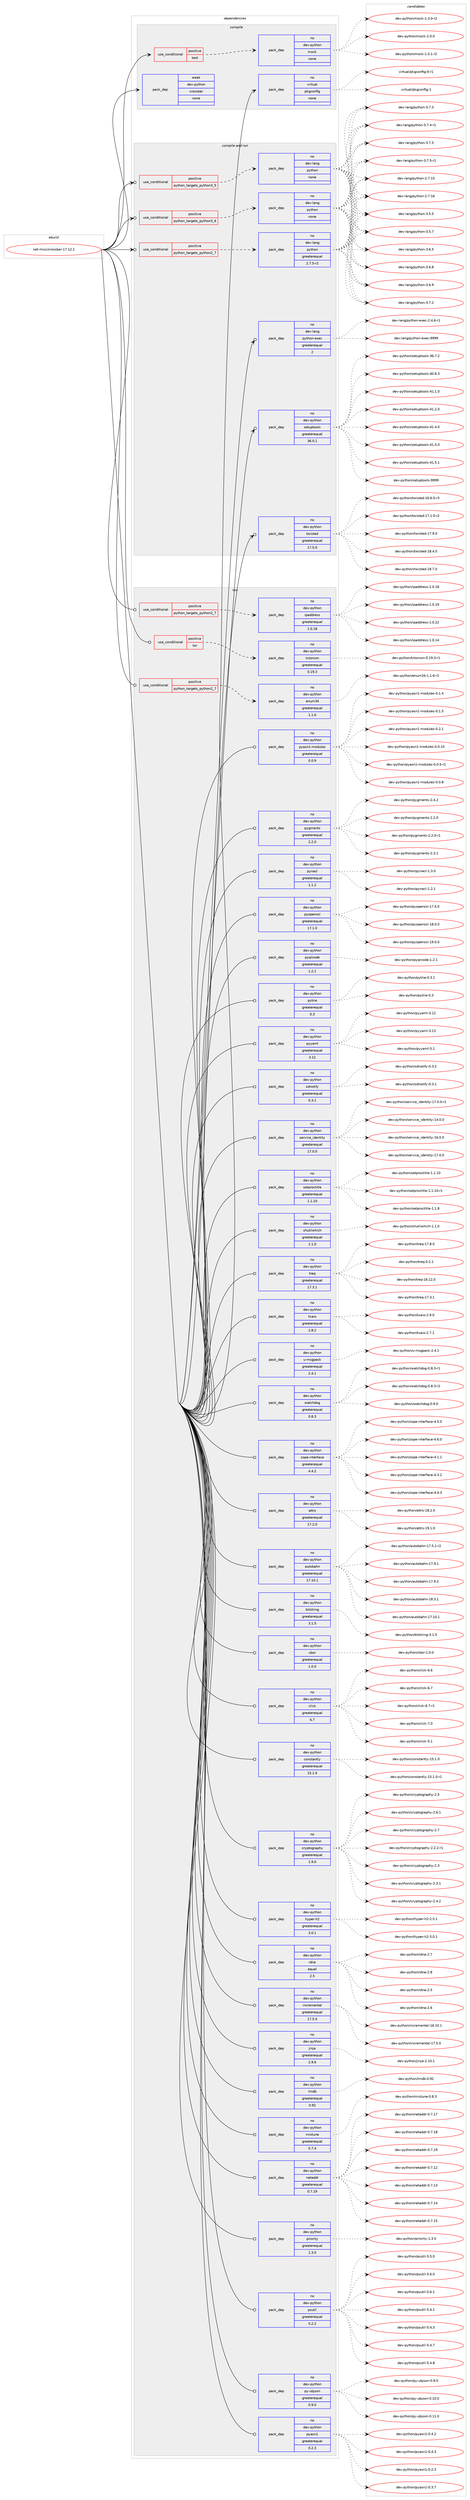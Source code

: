 digraph prolog {

# *************
# Graph options
# *************

newrank=true;
concentrate=true;
compound=true;
graph [rankdir=LR,fontname=Helvetica,fontsize=10,ranksep=1.5];#, ranksep=2.5, nodesep=0.2];
edge  [arrowhead=vee];
node  [fontname=Helvetica,fontsize=10];

# **********
# The ebuild
# **********

subgraph cluster_leftcol {
color=gray;
rank=same;
label=<<i>ebuild</i>>;
id [label="net-misc/crossbar-17.12.1", color=red, width=4, href="../net-misc/crossbar-17.12.1.svg"];
}

# ****************
# The dependencies
# ****************

subgraph cluster_midcol {
color=gray;
label=<<i>dependencies</i>>;
subgraph cluster_compile {
fillcolor="#eeeeee";
style=filled;
label=<<i>compile</i>>;
subgraph cond202880 {
dependency831974 [label=<<TABLE BORDER="0" CELLBORDER="1" CELLSPACING="0" CELLPADDING="4"><TR><TD ROWSPAN="3" CELLPADDING="10">use_conditional</TD></TR><TR><TD>positive</TD></TR><TR><TD>test</TD></TR></TABLE>>, shape=none, color=red];
subgraph pack614488 {
dependency831975 [label=<<TABLE BORDER="0" CELLBORDER="1" CELLSPACING="0" CELLPADDING="4" WIDTH="220"><TR><TD ROWSPAN="6" CELLPADDING="30">pack_dep</TD></TR><TR><TD WIDTH="110">no</TD></TR><TR><TD>dev-python</TD></TR><TR><TD>mock</TD></TR><TR><TD>none</TD></TR><TR><TD></TD></TR></TABLE>>, shape=none, color=blue];
}
dependency831974:e -> dependency831975:w [weight=20,style="dashed",arrowhead="vee"];
}
id:e -> dependency831974:w [weight=20,style="solid",arrowhead="vee"];
subgraph pack614489 {
dependency831976 [label=<<TABLE BORDER="0" CELLBORDER="1" CELLSPACING="0" CELLPADDING="4" WIDTH="220"><TR><TD ROWSPAN="6" CELLPADDING="30">pack_dep</TD></TR><TR><TD WIDTH="110">no</TD></TR><TR><TD>virtual</TD></TR><TR><TD>pkgconfig</TD></TR><TR><TD>none</TD></TR><TR><TD></TD></TR></TABLE>>, shape=none, color=blue];
}
id:e -> dependency831976:w [weight=20,style="solid",arrowhead="vee"];
subgraph pack614490 {
dependency831977 [label=<<TABLE BORDER="0" CELLBORDER="1" CELLSPACING="0" CELLPADDING="4" WIDTH="220"><TR><TD ROWSPAN="6" CELLPADDING="30">pack_dep</TD></TR><TR><TD WIDTH="110">weak</TD></TR><TR><TD>dev-python</TD></TR><TR><TD>crossbar</TD></TR><TR><TD>none</TD></TR><TR><TD></TD></TR></TABLE>>, shape=none, color=blue];
}
id:e -> dependency831977:w [weight=20,style="solid",arrowhead="vee"];
}
subgraph cluster_compileandrun {
fillcolor="#eeeeee";
style=filled;
label=<<i>compile and run</i>>;
subgraph cond202881 {
dependency831978 [label=<<TABLE BORDER="0" CELLBORDER="1" CELLSPACING="0" CELLPADDING="4"><TR><TD ROWSPAN="3" CELLPADDING="10">use_conditional</TD></TR><TR><TD>positive</TD></TR><TR><TD>python_targets_python2_7</TD></TR></TABLE>>, shape=none, color=red];
subgraph pack614491 {
dependency831979 [label=<<TABLE BORDER="0" CELLBORDER="1" CELLSPACING="0" CELLPADDING="4" WIDTH="220"><TR><TD ROWSPAN="6" CELLPADDING="30">pack_dep</TD></TR><TR><TD WIDTH="110">no</TD></TR><TR><TD>dev-lang</TD></TR><TR><TD>python</TD></TR><TR><TD>greaterequal</TD></TR><TR><TD>2.7.5-r2</TD></TR></TABLE>>, shape=none, color=blue];
}
dependency831978:e -> dependency831979:w [weight=20,style="dashed",arrowhead="vee"];
}
id:e -> dependency831978:w [weight=20,style="solid",arrowhead="odotvee"];
subgraph cond202882 {
dependency831980 [label=<<TABLE BORDER="0" CELLBORDER="1" CELLSPACING="0" CELLPADDING="4"><TR><TD ROWSPAN="3" CELLPADDING="10">use_conditional</TD></TR><TR><TD>positive</TD></TR><TR><TD>python_targets_python3_5</TD></TR></TABLE>>, shape=none, color=red];
subgraph pack614492 {
dependency831981 [label=<<TABLE BORDER="0" CELLBORDER="1" CELLSPACING="0" CELLPADDING="4" WIDTH="220"><TR><TD ROWSPAN="6" CELLPADDING="30">pack_dep</TD></TR><TR><TD WIDTH="110">no</TD></TR><TR><TD>dev-lang</TD></TR><TR><TD>python</TD></TR><TR><TD>none</TD></TR><TR><TD></TD></TR></TABLE>>, shape=none, color=blue];
}
dependency831980:e -> dependency831981:w [weight=20,style="dashed",arrowhead="vee"];
}
id:e -> dependency831980:w [weight=20,style="solid",arrowhead="odotvee"];
subgraph cond202883 {
dependency831982 [label=<<TABLE BORDER="0" CELLBORDER="1" CELLSPACING="0" CELLPADDING="4"><TR><TD ROWSPAN="3" CELLPADDING="10">use_conditional</TD></TR><TR><TD>positive</TD></TR><TR><TD>python_targets_python3_6</TD></TR></TABLE>>, shape=none, color=red];
subgraph pack614493 {
dependency831983 [label=<<TABLE BORDER="0" CELLBORDER="1" CELLSPACING="0" CELLPADDING="4" WIDTH="220"><TR><TD ROWSPAN="6" CELLPADDING="30">pack_dep</TD></TR><TR><TD WIDTH="110">no</TD></TR><TR><TD>dev-lang</TD></TR><TR><TD>python</TD></TR><TR><TD>none</TD></TR><TR><TD></TD></TR></TABLE>>, shape=none, color=blue];
}
dependency831982:e -> dependency831983:w [weight=20,style="dashed",arrowhead="vee"];
}
id:e -> dependency831982:w [weight=20,style="solid",arrowhead="odotvee"];
subgraph pack614494 {
dependency831984 [label=<<TABLE BORDER="0" CELLBORDER="1" CELLSPACING="0" CELLPADDING="4" WIDTH="220"><TR><TD ROWSPAN="6" CELLPADDING="30">pack_dep</TD></TR><TR><TD WIDTH="110">no</TD></TR><TR><TD>dev-lang</TD></TR><TR><TD>python-exec</TD></TR><TR><TD>greaterequal</TD></TR><TR><TD>2</TD></TR></TABLE>>, shape=none, color=blue];
}
id:e -> dependency831984:w [weight=20,style="solid",arrowhead="odotvee"];
subgraph pack614495 {
dependency831985 [label=<<TABLE BORDER="0" CELLBORDER="1" CELLSPACING="0" CELLPADDING="4" WIDTH="220"><TR><TD ROWSPAN="6" CELLPADDING="30">pack_dep</TD></TR><TR><TD WIDTH="110">no</TD></TR><TR><TD>dev-python</TD></TR><TR><TD>setuptools</TD></TR><TR><TD>greaterequal</TD></TR><TR><TD>36.0.1</TD></TR></TABLE>>, shape=none, color=blue];
}
id:e -> dependency831985:w [weight=20,style="solid",arrowhead="odotvee"];
subgraph pack614496 {
dependency831986 [label=<<TABLE BORDER="0" CELLBORDER="1" CELLSPACING="0" CELLPADDING="4" WIDTH="220"><TR><TD ROWSPAN="6" CELLPADDING="30">pack_dep</TD></TR><TR><TD WIDTH="110">no</TD></TR><TR><TD>dev-python</TD></TR><TR><TD>twisted</TD></TR><TR><TD>greaterequal</TD></TR><TR><TD>17.5.0</TD></TR></TABLE>>, shape=none, color=blue];
}
id:e -> dependency831986:w [weight=20,style="solid",arrowhead="odotvee"];
}
subgraph cluster_run {
fillcolor="#eeeeee";
style=filled;
label=<<i>run</i>>;
subgraph cond202884 {
dependency831987 [label=<<TABLE BORDER="0" CELLBORDER="1" CELLSPACING="0" CELLPADDING="4"><TR><TD ROWSPAN="3" CELLPADDING="10">use_conditional</TD></TR><TR><TD>positive</TD></TR><TR><TD>python_targets_python2_7</TD></TR></TABLE>>, shape=none, color=red];
subgraph pack614497 {
dependency831988 [label=<<TABLE BORDER="0" CELLBORDER="1" CELLSPACING="0" CELLPADDING="4" WIDTH="220"><TR><TD ROWSPAN="6" CELLPADDING="30">pack_dep</TD></TR><TR><TD WIDTH="110">no</TD></TR><TR><TD>dev-python</TD></TR><TR><TD>enum34</TD></TR><TR><TD>greaterequal</TD></TR><TR><TD>1.1.6</TD></TR></TABLE>>, shape=none, color=blue];
}
dependency831987:e -> dependency831988:w [weight=20,style="dashed",arrowhead="vee"];
}
id:e -> dependency831987:w [weight=20,style="solid",arrowhead="odot"];
subgraph cond202885 {
dependency831989 [label=<<TABLE BORDER="0" CELLBORDER="1" CELLSPACING="0" CELLPADDING="4"><TR><TD ROWSPAN="3" CELLPADDING="10">use_conditional</TD></TR><TR><TD>positive</TD></TR><TR><TD>python_targets_python2_7</TD></TR></TABLE>>, shape=none, color=red];
subgraph pack614498 {
dependency831990 [label=<<TABLE BORDER="0" CELLBORDER="1" CELLSPACING="0" CELLPADDING="4" WIDTH="220"><TR><TD ROWSPAN="6" CELLPADDING="30">pack_dep</TD></TR><TR><TD WIDTH="110">no</TD></TR><TR><TD>dev-python</TD></TR><TR><TD>ipaddress</TD></TR><TR><TD>greaterequal</TD></TR><TR><TD>1.0.18</TD></TR></TABLE>>, shape=none, color=blue];
}
dependency831989:e -> dependency831990:w [weight=20,style="dashed",arrowhead="vee"];
}
id:e -> dependency831989:w [weight=20,style="solid",arrowhead="odot"];
subgraph cond202886 {
dependency831991 [label=<<TABLE BORDER="0" CELLBORDER="1" CELLSPACING="0" CELLPADDING="4"><TR><TD ROWSPAN="3" CELLPADDING="10">use_conditional</TD></TR><TR><TD>positive</TD></TR><TR><TD>tor</TD></TR></TABLE>>, shape=none, color=red];
subgraph pack614499 {
dependency831992 [label=<<TABLE BORDER="0" CELLBORDER="1" CELLSPACING="0" CELLPADDING="4" WIDTH="220"><TR><TD ROWSPAN="6" CELLPADDING="30">pack_dep</TD></TR><TR><TD WIDTH="110">no</TD></TR><TR><TD>dev-python</TD></TR><TR><TD>txtorcon</TD></TR><TR><TD>greaterequal</TD></TR><TR><TD>0.19.3</TD></TR></TABLE>>, shape=none, color=blue];
}
dependency831991:e -> dependency831992:w [weight=20,style="dashed",arrowhead="vee"];
}
id:e -> dependency831991:w [weight=20,style="solid",arrowhead="odot"];
subgraph pack614500 {
dependency831993 [label=<<TABLE BORDER="0" CELLBORDER="1" CELLSPACING="0" CELLPADDING="4" WIDTH="220"><TR><TD ROWSPAN="6" CELLPADDING="30">pack_dep</TD></TR><TR><TD WIDTH="110">no</TD></TR><TR><TD>dev-python</TD></TR><TR><TD>attrs</TD></TR><TR><TD>greaterequal</TD></TR><TR><TD>17.2.0</TD></TR></TABLE>>, shape=none, color=blue];
}
id:e -> dependency831993:w [weight=20,style="solid",arrowhead="odot"];
subgraph pack614501 {
dependency831994 [label=<<TABLE BORDER="0" CELLBORDER="1" CELLSPACING="0" CELLPADDING="4" WIDTH="220"><TR><TD ROWSPAN="6" CELLPADDING="30">pack_dep</TD></TR><TR><TD WIDTH="110">no</TD></TR><TR><TD>dev-python</TD></TR><TR><TD>autobahn</TD></TR><TR><TD>greaterequal</TD></TR><TR><TD>17.10.1</TD></TR></TABLE>>, shape=none, color=blue];
}
id:e -> dependency831994:w [weight=20,style="solid",arrowhead="odot"];
subgraph pack614502 {
dependency831995 [label=<<TABLE BORDER="0" CELLBORDER="1" CELLSPACING="0" CELLPADDING="4" WIDTH="220"><TR><TD ROWSPAN="6" CELLPADDING="30">pack_dep</TD></TR><TR><TD WIDTH="110">no</TD></TR><TR><TD>dev-python</TD></TR><TR><TD>bitstring</TD></TR><TR><TD>greaterequal</TD></TR><TR><TD>3.1.5</TD></TR></TABLE>>, shape=none, color=blue];
}
id:e -> dependency831995:w [weight=20,style="solid",arrowhead="odot"];
subgraph pack614503 {
dependency831996 [label=<<TABLE BORDER="0" CELLBORDER="1" CELLSPACING="0" CELLPADDING="4" WIDTH="220"><TR><TD ROWSPAN="6" CELLPADDING="30">pack_dep</TD></TR><TR><TD WIDTH="110">no</TD></TR><TR><TD>dev-python</TD></TR><TR><TD>cbor</TD></TR><TR><TD>greaterequal</TD></TR><TR><TD>1.0.0</TD></TR></TABLE>>, shape=none, color=blue];
}
id:e -> dependency831996:w [weight=20,style="solid",arrowhead="odot"];
subgraph pack614504 {
dependency831997 [label=<<TABLE BORDER="0" CELLBORDER="1" CELLSPACING="0" CELLPADDING="4" WIDTH="220"><TR><TD ROWSPAN="6" CELLPADDING="30">pack_dep</TD></TR><TR><TD WIDTH="110">no</TD></TR><TR><TD>dev-python</TD></TR><TR><TD>click</TD></TR><TR><TD>greaterequal</TD></TR><TR><TD>6.7</TD></TR></TABLE>>, shape=none, color=blue];
}
id:e -> dependency831997:w [weight=20,style="solid",arrowhead="odot"];
subgraph pack614505 {
dependency831998 [label=<<TABLE BORDER="0" CELLBORDER="1" CELLSPACING="0" CELLPADDING="4" WIDTH="220"><TR><TD ROWSPAN="6" CELLPADDING="30">pack_dep</TD></TR><TR><TD WIDTH="110">no</TD></TR><TR><TD>dev-python</TD></TR><TR><TD>constantly</TD></TR><TR><TD>greaterequal</TD></TR><TR><TD>15.1.0</TD></TR></TABLE>>, shape=none, color=blue];
}
id:e -> dependency831998:w [weight=20,style="solid",arrowhead="odot"];
subgraph pack614506 {
dependency831999 [label=<<TABLE BORDER="0" CELLBORDER="1" CELLSPACING="0" CELLPADDING="4" WIDTH="220"><TR><TD ROWSPAN="6" CELLPADDING="30">pack_dep</TD></TR><TR><TD WIDTH="110">no</TD></TR><TR><TD>dev-python</TD></TR><TR><TD>cryptography</TD></TR><TR><TD>greaterequal</TD></TR><TR><TD>1.9.0</TD></TR></TABLE>>, shape=none, color=blue];
}
id:e -> dependency831999:w [weight=20,style="solid",arrowhead="odot"];
subgraph pack614507 {
dependency832000 [label=<<TABLE BORDER="0" CELLBORDER="1" CELLSPACING="0" CELLPADDING="4" WIDTH="220"><TR><TD ROWSPAN="6" CELLPADDING="30">pack_dep</TD></TR><TR><TD WIDTH="110">no</TD></TR><TR><TD>dev-python</TD></TR><TR><TD>hyper-h2</TD></TR><TR><TD>greaterequal</TD></TR><TR><TD>3.0.1</TD></TR></TABLE>>, shape=none, color=blue];
}
id:e -> dependency832000:w [weight=20,style="solid",arrowhead="odot"];
subgraph pack614508 {
dependency832001 [label=<<TABLE BORDER="0" CELLBORDER="1" CELLSPACING="0" CELLPADDING="4" WIDTH="220"><TR><TD ROWSPAN="6" CELLPADDING="30">pack_dep</TD></TR><TR><TD WIDTH="110">no</TD></TR><TR><TD>dev-python</TD></TR><TR><TD>idna</TD></TR><TR><TD>equal</TD></TR><TR><TD>2.5</TD></TR></TABLE>>, shape=none, color=blue];
}
id:e -> dependency832001:w [weight=20,style="solid",arrowhead="odot"];
subgraph pack614509 {
dependency832002 [label=<<TABLE BORDER="0" CELLBORDER="1" CELLSPACING="0" CELLPADDING="4" WIDTH="220"><TR><TD ROWSPAN="6" CELLPADDING="30">pack_dep</TD></TR><TR><TD WIDTH="110">no</TD></TR><TR><TD>dev-python</TD></TR><TR><TD>incremental</TD></TR><TR><TD>greaterequal</TD></TR><TR><TD>17.5.0</TD></TR></TABLE>>, shape=none, color=blue];
}
id:e -> dependency832002:w [weight=20,style="solid",arrowhead="odot"];
subgraph pack614510 {
dependency832003 [label=<<TABLE BORDER="0" CELLBORDER="1" CELLSPACING="0" CELLPADDING="4" WIDTH="220"><TR><TD ROWSPAN="6" CELLPADDING="30">pack_dep</TD></TR><TR><TD WIDTH="110">no</TD></TR><TR><TD>dev-python</TD></TR><TR><TD>jinja</TD></TR><TR><TD>greaterequal</TD></TR><TR><TD>2.9.6</TD></TR></TABLE>>, shape=none, color=blue];
}
id:e -> dependency832003:w [weight=20,style="solid",arrowhead="odot"];
subgraph pack614511 {
dependency832004 [label=<<TABLE BORDER="0" CELLBORDER="1" CELLSPACING="0" CELLPADDING="4" WIDTH="220"><TR><TD ROWSPAN="6" CELLPADDING="30">pack_dep</TD></TR><TR><TD WIDTH="110">no</TD></TR><TR><TD>dev-python</TD></TR><TR><TD>lmdb</TD></TR><TR><TD>greaterequal</TD></TR><TR><TD>0.92</TD></TR></TABLE>>, shape=none, color=blue];
}
id:e -> dependency832004:w [weight=20,style="solid",arrowhead="odot"];
subgraph pack614512 {
dependency832005 [label=<<TABLE BORDER="0" CELLBORDER="1" CELLSPACING="0" CELLPADDING="4" WIDTH="220"><TR><TD ROWSPAN="6" CELLPADDING="30">pack_dep</TD></TR><TR><TD WIDTH="110">no</TD></TR><TR><TD>dev-python</TD></TR><TR><TD>mistune</TD></TR><TR><TD>greaterequal</TD></TR><TR><TD>0.7.4</TD></TR></TABLE>>, shape=none, color=blue];
}
id:e -> dependency832005:w [weight=20,style="solid",arrowhead="odot"];
subgraph pack614513 {
dependency832006 [label=<<TABLE BORDER="0" CELLBORDER="1" CELLSPACING="0" CELLPADDING="4" WIDTH="220"><TR><TD ROWSPAN="6" CELLPADDING="30">pack_dep</TD></TR><TR><TD WIDTH="110">no</TD></TR><TR><TD>dev-python</TD></TR><TR><TD>netaddr</TD></TR><TR><TD>greaterequal</TD></TR><TR><TD>0.7.19</TD></TR></TABLE>>, shape=none, color=blue];
}
id:e -> dependency832006:w [weight=20,style="solid",arrowhead="odot"];
subgraph pack614514 {
dependency832007 [label=<<TABLE BORDER="0" CELLBORDER="1" CELLSPACING="0" CELLPADDING="4" WIDTH="220"><TR><TD ROWSPAN="6" CELLPADDING="30">pack_dep</TD></TR><TR><TD WIDTH="110">no</TD></TR><TR><TD>dev-python</TD></TR><TR><TD>priority</TD></TR><TR><TD>greaterequal</TD></TR><TR><TD>1.3.0</TD></TR></TABLE>>, shape=none, color=blue];
}
id:e -> dependency832007:w [weight=20,style="solid",arrowhead="odot"];
subgraph pack614515 {
dependency832008 [label=<<TABLE BORDER="0" CELLBORDER="1" CELLSPACING="0" CELLPADDING="4" WIDTH="220"><TR><TD ROWSPAN="6" CELLPADDING="30">pack_dep</TD></TR><TR><TD WIDTH="110">no</TD></TR><TR><TD>dev-python</TD></TR><TR><TD>psutil</TD></TR><TR><TD>greaterequal</TD></TR><TR><TD>5.2.2</TD></TR></TABLE>>, shape=none, color=blue];
}
id:e -> dependency832008:w [weight=20,style="solid",arrowhead="odot"];
subgraph pack614516 {
dependency832009 [label=<<TABLE BORDER="0" CELLBORDER="1" CELLSPACING="0" CELLPADDING="4" WIDTH="220"><TR><TD ROWSPAN="6" CELLPADDING="30">pack_dep</TD></TR><TR><TD WIDTH="110">no</TD></TR><TR><TD>dev-python</TD></TR><TR><TD>py-ubjson</TD></TR><TR><TD>greaterequal</TD></TR><TR><TD>0.9.0</TD></TR></TABLE>>, shape=none, color=blue];
}
id:e -> dependency832009:w [weight=20,style="solid",arrowhead="odot"];
subgraph pack614517 {
dependency832010 [label=<<TABLE BORDER="0" CELLBORDER="1" CELLSPACING="0" CELLPADDING="4" WIDTH="220"><TR><TD ROWSPAN="6" CELLPADDING="30">pack_dep</TD></TR><TR><TD WIDTH="110">no</TD></TR><TR><TD>dev-python</TD></TR><TR><TD>pyasn1</TD></TR><TR><TD>greaterequal</TD></TR><TR><TD>0.2.3</TD></TR></TABLE>>, shape=none, color=blue];
}
id:e -> dependency832010:w [weight=20,style="solid",arrowhead="odot"];
subgraph pack614518 {
dependency832011 [label=<<TABLE BORDER="0" CELLBORDER="1" CELLSPACING="0" CELLPADDING="4" WIDTH="220"><TR><TD ROWSPAN="6" CELLPADDING="30">pack_dep</TD></TR><TR><TD WIDTH="110">no</TD></TR><TR><TD>dev-python</TD></TR><TR><TD>pyasn1-modules</TD></TR><TR><TD>greaterequal</TD></TR><TR><TD>0.0.9</TD></TR></TABLE>>, shape=none, color=blue];
}
id:e -> dependency832011:w [weight=20,style="solid",arrowhead="odot"];
subgraph pack614519 {
dependency832012 [label=<<TABLE BORDER="0" CELLBORDER="1" CELLSPACING="0" CELLPADDING="4" WIDTH="220"><TR><TD ROWSPAN="6" CELLPADDING="30">pack_dep</TD></TR><TR><TD WIDTH="110">no</TD></TR><TR><TD>dev-python</TD></TR><TR><TD>pygments</TD></TR><TR><TD>greaterequal</TD></TR><TR><TD>2.2.0</TD></TR></TABLE>>, shape=none, color=blue];
}
id:e -> dependency832012:w [weight=20,style="solid",arrowhead="odot"];
subgraph pack614520 {
dependency832013 [label=<<TABLE BORDER="0" CELLBORDER="1" CELLSPACING="0" CELLPADDING="4" WIDTH="220"><TR><TD ROWSPAN="6" CELLPADDING="30">pack_dep</TD></TR><TR><TD WIDTH="110">no</TD></TR><TR><TD>dev-python</TD></TR><TR><TD>pynacl</TD></TR><TR><TD>greaterequal</TD></TR><TR><TD>1.1.2</TD></TR></TABLE>>, shape=none, color=blue];
}
id:e -> dependency832013:w [weight=20,style="solid",arrowhead="odot"];
subgraph pack614521 {
dependency832014 [label=<<TABLE BORDER="0" CELLBORDER="1" CELLSPACING="0" CELLPADDING="4" WIDTH="220"><TR><TD ROWSPAN="6" CELLPADDING="30">pack_dep</TD></TR><TR><TD WIDTH="110">no</TD></TR><TR><TD>dev-python</TD></TR><TR><TD>pyopenssl</TD></TR><TR><TD>greaterequal</TD></TR><TR><TD>17.1.0</TD></TR></TABLE>>, shape=none, color=blue];
}
id:e -> dependency832014:w [weight=20,style="solid",arrowhead="odot"];
subgraph pack614522 {
dependency832015 [label=<<TABLE BORDER="0" CELLBORDER="1" CELLSPACING="0" CELLPADDING="4" WIDTH="220"><TR><TD ROWSPAN="6" CELLPADDING="30">pack_dep</TD></TR><TR><TD WIDTH="110">no</TD></TR><TR><TD>dev-python</TD></TR><TR><TD>pyqrcode</TD></TR><TR><TD>greaterequal</TD></TR><TR><TD>1.2.1</TD></TR></TABLE>>, shape=none, color=blue];
}
id:e -> dependency832015:w [weight=20,style="solid",arrowhead="odot"];
subgraph pack614523 {
dependency832016 [label=<<TABLE BORDER="0" CELLBORDER="1" CELLSPACING="0" CELLPADDING="4" WIDTH="220"><TR><TD ROWSPAN="6" CELLPADDING="30">pack_dep</TD></TR><TR><TD WIDTH="110">no</TD></TR><TR><TD>dev-python</TD></TR><TR><TD>pytrie</TD></TR><TR><TD>greaterequal</TD></TR><TR><TD>0.3</TD></TR></TABLE>>, shape=none, color=blue];
}
id:e -> dependency832016:w [weight=20,style="solid",arrowhead="odot"];
subgraph pack614524 {
dependency832017 [label=<<TABLE BORDER="0" CELLBORDER="1" CELLSPACING="0" CELLPADDING="4" WIDTH="220"><TR><TD ROWSPAN="6" CELLPADDING="30">pack_dep</TD></TR><TR><TD WIDTH="110">no</TD></TR><TR><TD>dev-python</TD></TR><TR><TD>pyyaml</TD></TR><TR><TD>greaterequal</TD></TR><TR><TD>3.12</TD></TR></TABLE>>, shape=none, color=blue];
}
id:e -> dependency832017:w [weight=20,style="solid",arrowhead="odot"];
subgraph pack614525 {
dependency832018 [label=<<TABLE BORDER="0" CELLBORDER="1" CELLSPACING="0" CELLPADDING="4" WIDTH="220"><TR><TD ROWSPAN="6" CELLPADDING="30">pack_dep</TD></TR><TR><TD WIDTH="110">no</TD></TR><TR><TD>dev-python</TD></TR><TR><TD>sdnotify</TD></TR><TR><TD>greaterequal</TD></TR><TR><TD>0.3.1</TD></TR></TABLE>>, shape=none, color=blue];
}
id:e -> dependency832018:w [weight=20,style="solid",arrowhead="odot"];
subgraph pack614526 {
dependency832019 [label=<<TABLE BORDER="0" CELLBORDER="1" CELLSPACING="0" CELLPADDING="4" WIDTH="220"><TR><TD ROWSPAN="6" CELLPADDING="30">pack_dep</TD></TR><TR><TD WIDTH="110">no</TD></TR><TR><TD>dev-python</TD></TR><TR><TD>service_identity</TD></TR><TR><TD>greaterequal</TD></TR><TR><TD>17.0.0</TD></TR></TABLE>>, shape=none, color=blue];
}
id:e -> dependency832019:w [weight=20,style="solid",arrowhead="odot"];
subgraph pack614527 {
dependency832020 [label=<<TABLE BORDER="0" CELLBORDER="1" CELLSPACING="0" CELLPADDING="4" WIDTH="220"><TR><TD ROWSPAN="6" CELLPADDING="30">pack_dep</TD></TR><TR><TD WIDTH="110">no</TD></TR><TR><TD>dev-python</TD></TR><TR><TD>setproctitle</TD></TR><TR><TD>greaterequal</TD></TR><TR><TD>1.1.10</TD></TR></TABLE>>, shape=none, color=blue];
}
id:e -> dependency832020:w [weight=20,style="solid",arrowhead="odot"];
subgraph pack614528 {
dependency832021 [label=<<TABLE BORDER="0" CELLBORDER="1" CELLSPACING="0" CELLPADDING="4" WIDTH="220"><TR><TD ROWSPAN="6" CELLPADDING="30">pack_dep</TD></TR><TR><TD WIDTH="110">no</TD></TR><TR><TD>dev-python</TD></TR><TR><TD>shutilwhich</TD></TR><TR><TD>greaterequal</TD></TR><TR><TD>1.1.0</TD></TR></TABLE>>, shape=none, color=blue];
}
id:e -> dependency832021:w [weight=20,style="solid",arrowhead="odot"];
subgraph pack614529 {
dependency832022 [label=<<TABLE BORDER="0" CELLBORDER="1" CELLSPACING="0" CELLPADDING="4" WIDTH="220"><TR><TD ROWSPAN="6" CELLPADDING="30">pack_dep</TD></TR><TR><TD WIDTH="110">no</TD></TR><TR><TD>dev-python</TD></TR><TR><TD>treq</TD></TR><TR><TD>greaterequal</TD></TR><TR><TD>17.3.1</TD></TR></TABLE>>, shape=none, color=blue];
}
id:e -> dependency832022:w [weight=20,style="solid",arrowhead="odot"];
subgraph pack614530 {
dependency832023 [label=<<TABLE BORDER="0" CELLBORDER="1" CELLSPACING="0" CELLPADDING="4" WIDTH="220"><TR><TD ROWSPAN="6" CELLPADDING="30">pack_dep</TD></TR><TR><TD WIDTH="110">no</TD></TR><TR><TD>dev-python</TD></TR><TR><TD>txaio</TD></TR><TR><TD>greaterequal</TD></TR><TR><TD>2.8.2</TD></TR></TABLE>>, shape=none, color=blue];
}
id:e -> dependency832023:w [weight=20,style="solid",arrowhead="odot"];
subgraph pack614531 {
dependency832024 [label=<<TABLE BORDER="0" CELLBORDER="1" CELLSPACING="0" CELLPADDING="4" WIDTH="220"><TR><TD ROWSPAN="6" CELLPADDING="30">pack_dep</TD></TR><TR><TD WIDTH="110">no</TD></TR><TR><TD>dev-python</TD></TR><TR><TD>u-msgpack</TD></TR><TR><TD>greaterequal</TD></TR><TR><TD>2.4.1</TD></TR></TABLE>>, shape=none, color=blue];
}
id:e -> dependency832024:w [weight=20,style="solid",arrowhead="odot"];
subgraph pack614532 {
dependency832025 [label=<<TABLE BORDER="0" CELLBORDER="1" CELLSPACING="0" CELLPADDING="4" WIDTH="220"><TR><TD ROWSPAN="6" CELLPADDING="30">pack_dep</TD></TR><TR><TD WIDTH="110">no</TD></TR><TR><TD>dev-python</TD></TR><TR><TD>watchdog</TD></TR><TR><TD>greaterequal</TD></TR><TR><TD>0.8.3</TD></TR></TABLE>>, shape=none, color=blue];
}
id:e -> dependency832025:w [weight=20,style="solid",arrowhead="odot"];
subgraph pack614533 {
dependency832026 [label=<<TABLE BORDER="0" CELLBORDER="1" CELLSPACING="0" CELLPADDING="4" WIDTH="220"><TR><TD ROWSPAN="6" CELLPADDING="30">pack_dep</TD></TR><TR><TD WIDTH="110">no</TD></TR><TR><TD>dev-python</TD></TR><TR><TD>zope-interface</TD></TR><TR><TD>greaterequal</TD></TR><TR><TD>4.4.2</TD></TR></TABLE>>, shape=none, color=blue];
}
id:e -> dependency832026:w [weight=20,style="solid",arrowhead="odot"];
}
}

# **************
# The candidates
# **************

subgraph cluster_choices {
rank=same;
color=gray;
label=<<i>candidates</i>>;

subgraph choice614488 {
color=black;
nodesep=1;
choice1001011184511212111610411111047109111991074549464846494511450 [label="dev-python/mock-1.0.1-r2", color=red, width=4,href="../dev-python/mock-1.0.1-r2.svg"];
choice1001011184511212111610411111047109111991074549465146484511450 [label="dev-python/mock-1.3.0-r2", color=red, width=4,href="../dev-python/mock-1.3.0-r2.svg"];
choice100101118451121211161041111104710911199107455046484648 [label="dev-python/mock-2.0.0", color=red, width=4,href="../dev-python/mock-2.0.0.svg"];
dependency831975:e -> choice1001011184511212111610411111047109111991074549464846494511450:w [style=dotted,weight="100"];
dependency831975:e -> choice1001011184511212111610411111047109111991074549465146484511450:w [style=dotted,weight="100"];
dependency831975:e -> choice100101118451121211161041111104710911199107455046484648:w [style=dotted,weight="100"];
}
subgraph choice614489 {
color=black;
nodesep=1;
choice11810511411611797108471121071039911111010210510345484511449 [label="virtual/pkgconfig-0-r1", color=red, width=4,href="../virtual/pkgconfig-0-r1.svg"];
choice1181051141161179710847112107103991111101021051034549 [label="virtual/pkgconfig-1", color=red, width=4,href="../virtual/pkgconfig-1.svg"];
dependency831976:e -> choice11810511411611797108471121071039911111010210510345484511449:w [style=dotted,weight="100"];
dependency831976:e -> choice1181051141161179710847112107103991111101021051034549:w [style=dotted,weight="100"];
}
subgraph choice614490 {
color=black;
nodesep=1;
}
subgraph choice614491 {
color=black;
nodesep=1;
choice10010111845108971101034711212111610411111045504655464953 [label="dev-lang/python-2.7.15", color=red, width=4,href="../dev-lang/python-2.7.15.svg"];
choice10010111845108971101034711212111610411111045504655464954 [label="dev-lang/python-2.7.16", color=red, width=4,href="../dev-lang/python-2.7.16.svg"];
choice100101118451089711010347112121116104111110455146534653 [label="dev-lang/python-3.5.5", color=red, width=4,href="../dev-lang/python-3.5.5.svg"];
choice100101118451089711010347112121116104111110455146534655 [label="dev-lang/python-3.5.7", color=red, width=4,href="../dev-lang/python-3.5.7.svg"];
choice100101118451089711010347112121116104111110455146544653 [label="dev-lang/python-3.6.5", color=red, width=4,href="../dev-lang/python-3.6.5.svg"];
choice100101118451089711010347112121116104111110455146544656 [label="dev-lang/python-3.6.8", color=red, width=4,href="../dev-lang/python-3.6.8.svg"];
choice100101118451089711010347112121116104111110455146544657 [label="dev-lang/python-3.6.9", color=red, width=4,href="../dev-lang/python-3.6.9.svg"];
choice100101118451089711010347112121116104111110455146554650 [label="dev-lang/python-3.7.2", color=red, width=4,href="../dev-lang/python-3.7.2.svg"];
choice100101118451089711010347112121116104111110455146554651 [label="dev-lang/python-3.7.3", color=red, width=4,href="../dev-lang/python-3.7.3.svg"];
choice1001011184510897110103471121211161041111104551465546524511449 [label="dev-lang/python-3.7.4-r1", color=red, width=4,href="../dev-lang/python-3.7.4-r1.svg"];
choice100101118451089711010347112121116104111110455146554653 [label="dev-lang/python-3.7.5", color=red, width=4,href="../dev-lang/python-3.7.5.svg"];
choice1001011184510897110103471121211161041111104551465546534511449 [label="dev-lang/python-3.7.5-r1", color=red, width=4,href="../dev-lang/python-3.7.5-r1.svg"];
dependency831979:e -> choice10010111845108971101034711212111610411111045504655464953:w [style=dotted,weight="100"];
dependency831979:e -> choice10010111845108971101034711212111610411111045504655464954:w [style=dotted,weight="100"];
dependency831979:e -> choice100101118451089711010347112121116104111110455146534653:w [style=dotted,weight="100"];
dependency831979:e -> choice100101118451089711010347112121116104111110455146534655:w [style=dotted,weight="100"];
dependency831979:e -> choice100101118451089711010347112121116104111110455146544653:w [style=dotted,weight="100"];
dependency831979:e -> choice100101118451089711010347112121116104111110455146544656:w [style=dotted,weight="100"];
dependency831979:e -> choice100101118451089711010347112121116104111110455146544657:w [style=dotted,weight="100"];
dependency831979:e -> choice100101118451089711010347112121116104111110455146554650:w [style=dotted,weight="100"];
dependency831979:e -> choice100101118451089711010347112121116104111110455146554651:w [style=dotted,weight="100"];
dependency831979:e -> choice1001011184510897110103471121211161041111104551465546524511449:w [style=dotted,weight="100"];
dependency831979:e -> choice100101118451089711010347112121116104111110455146554653:w [style=dotted,weight="100"];
dependency831979:e -> choice1001011184510897110103471121211161041111104551465546534511449:w [style=dotted,weight="100"];
}
subgraph choice614492 {
color=black;
nodesep=1;
choice10010111845108971101034711212111610411111045504655464953 [label="dev-lang/python-2.7.15", color=red, width=4,href="../dev-lang/python-2.7.15.svg"];
choice10010111845108971101034711212111610411111045504655464954 [label="dev-lang/python-2.7.16", color=red, width=4,href="../dev-lang/python-2.7.16.svg"];
choice100101118451089711010347112121116104111110455146534653 [label="dev-lang/python-3.5.5", color=red, width=4,href="../dev-lang/python-3.5.5.svg"];
choice100101118451089711010347112121116104111110455146534655 [label="dev-lang/python-3.5.7", color=red, width=4,href="../dev-lang/python-3.5.7.svg"];
choice100101118451089711010347112121116104111110455146544653 [label="dev-lang/python-3.6.5", color=red, width=4,href="../dev-lang/python-3.6.5.svg"];
choice100101118451089711010347112121116104111110455146544656 [label="dev-lang/python-3.6.8", color=red, width=4,href="../dev-lang/python-3.6.8.svg"];
choice100101118451089711010347112121116104111110455146544657 [label="dev-lang/python-3.6.9", color=red, width=4,href="../dev-lang/python-3.6.9.svg"];
choice100101118451089711010347112121116104111110455146554650 [label="dev-lang/python-3.7.2", color=red, width=4,href="../dev-lang/python-3.7.2.svg"];
choice100101118451089711010347112121116104111110455146554651 [label="dev-lang/python-3.7.3", color=red, width=4,href="../dev-lang/python-3.7.3.svg"];
choice1001011184510897110103471121211161041111104551465546524511449 [label="dev-lang/python-3.7.4-r1", color=red, width=4,href="../dev-lang/python-3.7.4-r1.svg"];
choice100101118451089711010347112121116104111110455146554653 [label="dev-lang/python-3.7.5", color=red, width=4,href="../dev-lang/python-3.7.5.svg"];
choice1001011184510897110103471121211161041111104551465546534511449 [label="dev-lang/python-3.7.5-r1", color=red, width=4,href="../dev-lang/python-3.7.5-r1.svg"];
dependency831981:e -> choice10010111845108971101034711212111610411111045504655464953:w [style=dotted,weight="100"];
dependency831981:e -> choice10010111845108971101034711212111610411111045504655464954:w [style=dotted,weight="100"];
dependency831981:e -> choice100101118451089711010347112121116104111110455146534653:w [style=dotted,weight="100"];
dependency831981:e -> choice100101118451089711010347112121116104111110455146534655:w [style=dotted,weight="100"];
dependency831981:e -> choice100101118451089711010347112121116104111110455146544653:w [style=dotted,weight="100"];
dependency831981:e -> choice100101118451089711010347112121116104111110455146544656:w [style=dotted,weight="100"];
dependency831981:e -> choice100101118451089711010347112121116104111110455146544657:w [style=dotted,weight="100"];
dependency831981:e -> choice100101118451089711010347112121116104111110455146554650:w [style=dotted,weight="100"];
dependency831981:e -> choice100101118451089711010347112121116104111110455146554651:w [style=dotted,weight="100"];
dependency831981:e -> choice1001011184510897110103471121211161041111104551465546524511449:w [style=dotted,weight="100"];
dependency831981:e -> choice100101118451089711010347112121116104111110455146554653:w [style=dotted,weight="100"];
dependency831981:e -> choice1001011184510897110103471121211161041111104551465546534511449:w [style=dotted,weight="100"];
}
subgraph choice614493 {
color=black;
nodesep=1;
choice10010111845108971101034711212111610411111045504655464953 [label="dev-lang/python-2.7.15", color=red, width=4,href="../dev-lang/python-2.7.15.svg"];
choice10010111845108971101034711212111610411111045504655464954 [label="dev-lang/python-2.7.16", color=red, width=4,href="../dev-lang/python-2.7.16.svg"];
choice100101118451089711010347112121116104111110455146534653 [label="dev-lang/python-3.5.5", color=red, width=4,href="../dev-lang/python-3.5.5.svg"];
choice100101118451089711010347112121116104111110455146534655 [label="dev-lang/python-3.5.7", color=red, width=4,href="../dev-lang/python-3.5.7.svg"];
choice100101118451089711010347112121116104111110455146544653 [label="dev-lang/python-3.6.5", color=red, width=4,href="../dev-lang/python-3.6.5.svg"];
choice100101118451089711010347112121116104111110455146544656 [label="dev-lang/python-3.6.8", color=red, width=4,href="../dev-lang/python-3.6.8.svg"];
choice100101118451089711010347112121116104111110455146544657 [label="dev-lang/python-3.6.9", color=red, width=4,href="../dev-lang/python-3.6.9.svg"];
choice100101118451089711010347112121116104111110455146554650 [label="dev-lang/python-3.7.2", color=red, width=4,href="../dev-lang/python-3.7.2.svg"];
choice100101118451089711010347112121116104111110455146554651 [label="dev-lang/python-3.7.3", color=red, width=4,href="../dev-lang/python-3.7.3.svg"];
choice1001011184510897110103471121211161041111104551465546524511449 [label="dev-lang/python-3.7.4-r1", color=red, width=4,href="../dev-lang/python-3.7.4-r1.svg"];
choice100101118451089711010347112121116104111110455146554653 [label="dev-lang/python-3.7.5", color=red, width=4,href="../dev-lang/python-3.7.5.svg"];
choice1001011184510897110103471121211161041111104551465546534511449 [label="dev-lang/python-3.7.5-r1", color=red, width=4,href="../dev-lang/python-3.7.5-r1.svg"];
dependency831983:e -> choice10010111845108971101034711212111610411111045504655464953:w [style=dotted,weight="100"];
dependency831983:e -> choice10010111845108971101034711212111610411111045504655464954:w [style=dotted,weight="100"];
dependency831983:e -> choice100101118451089711010347112121116104111110455146534653:w [style=dotted,weight="100"];
dependency831983:e -> choice100101118451089711010347112121116104111110455146534655:w [style=dotted,weight="100"];
dependency831983:e -> choice100101118451089711010347112121116104111110455146544653:w [style=dotted,weight="100"];
dependency831983:e -> choice100101118451089711010347112121116104111110455146544656:w [style=dotted,weight="100"];
dependency831983:e -> choice100101118451089711010347112121116104111110455146544657:w [style=dotted,weight="100"];
dependency831983:e -> choice100101118451089711010347112121116104111110455146554650:w [style=dotted,weight="100"];
dependency831983:e -> choice100101118451089711010347112121116104111110455146554651:w [style=dotted,weight="100"];
dependency831983:e -> choice1001011184510897110103471121211161041111104551465546524511449:w [style=dotted,weight="100"];
dependency831983:e -> choice100101118451089711010347112121116104111110455146554653:w [style=dotted,weight="100"];
dependency831983:e -> choice1001011184510897110103471121211161041111104551465546534511449:w [style=dotted,weight="100"];
}
subgraph choice614494 {
color=black;
nodesep=1;
choice10010111845108971101034711212111610411111045101120101994550465246544511449 [label="dev-lang/python-exec-2.4.6-r1", color=red, width=4,href="../dev-lang/python-exec-2.4.6-r1.svg"];
choice10010111845108971101034711212111610411111045101120101994557575757 [label="dev-lang/python-exec-9999", color=red, width=4,href="../dev-lang/python-exec-9999.svg"];
dependency831984:e -> choice10010111845108971101034711212111610411111045101120101994550465246544511449:w [style=dotted,weight="100"];
dependency831984:e -> choice10010111845108971101034711212111610411111045101120101994557575757:w [style=dotted,weight="100"];
}
subgraph choice614495 {
color=black;
nodesep=1;
choice100101118451121211161041111104711510111611711211611111110811545515446554650 [label="dev-python/setuptools-36.7.2", color=red, width=4,href="../dev-python/setuptools-36.7.2.svg"];
choice100101118451121211161041111104711510111611711211611111110811545524846544651 [label="dev-python/setuptools-40.6.3", color=red, width=4,href="../dev-python/setuptools-40.6.3.svg"];
choice100101118451121211161041111104711510111611711211611111110811545524946494648 [label="dev-python/setuptools-41.1.0", color=red, width=4,href="../dev-python/setuptools-41.1.0.svg"];
choice100101118451121211161041111104711510111611711211611111110811545524946504648 [label="dev-python/setuptools-41.2.0", color=red, width=4,href="../dev-python/setuptools-41.2.0.svg"];
choice100101118451121211161041111104711510111611711211611111110811545524946524648 [label="dev-python/setuptools-41.4.0", color=red, width=4,href="../dev-python/setuptools-41.4.0.svg"];
choice100101118451121211161041111104711510111611711211611111110811545524946534648 [label="dev-python/setuptools-41.5.0", color=red, width=4,href="../dev-python/setuptools-41.5.0.svg"];
choice100101118451121211161041111104711510111611711211611111110811545524946534649 [label="dev-python/setuptools-41.5.1", color=red, width=4,href="../dev-python/setuptools-41.5.1.svg"];
choice10010111845112121116104111110471151011161171121161111111081154557575757 [label="dev-python/setuptools-9999", color=red, width=4,href="../dev-python/setuptools-9999.svg"];
dependency831985:e -> choice100101118451121211161041111104711510111611711211611111110811545515446554650:w [style=dotted,weight="100"];
dependency831985:e -> choice100101118451121211161041111104711510111611711211611111110811545524846544651:w [style=dotted,weight="100"];
dependency831985:e -> choice100101118451121211161041111104711510111611711211611111110811545524946494648:w [style=dotted,weight="100"];
dependency831985:e -> choice100101118451121211161041111104711510111611711211611111110811545524946504648:w [style=dotted,weight="100"];
dependency831985:e -> choice100101118451121211161041111104711510111611711211611111110811545524946524648:w [style=dotted,weight="100"];
dependency831985:e -> choice100101118451121211161041111104711510111611711211611111110811545524946534648:w [style=dotted,weight="100"];
dependency831985:e -> choice100101118451121211161041111104711510111611711211611111110811545524946534649:w [style=dotted,weight="100"];
dependency831985:e -> choice10010111845112121116104111110471151011161171121161111111081154557575757:w [style=dotted,weight="100"];
}
subgraph choice614496 {
color=black;
nodesep=1;
choice1001011184511212111610411111047116119105115116101100454954465446484511451 [label="dev-python/twisted-16.6.0-r3", color=red, width=4,href="../dev-python/twisted-16.6.0-r3.svg"];
choice1001011184511212111610411111047116119105115116101100454955464946484511450 [label="dev-python/twisted-17.1.0-r2", color=red, width=4,href="../dev-python/twisted-17.1.0-r2.svg"];
choice100101118451121211161041111104711611910511511610110045495546574648 [label="dev-python/twisted-17.9.0", color=red, width=4,href="../dev-python/twisted-17.9.0.svg"];
choice100101118451121211161041111104711611910511511610110045495646524648 [label="dev-python/twisted-18.4.0", color=red, width=4,href="../dev-python/twisted-18.4.0.svg"];
choice100101118451121211161041111104711611910511511610110045495646554648 [label="dev-python/twisted-18.7.0", color=red, width=4,href="../dev-python/twisted-18.7.0.svg"];
dependency831986:e -> choice1001011184511212111610411111047116119105115116101100454954465446484511451:w [style=dotted,weight="100"];
dependency831986:e -> choice1001011184511212111610411111047116119105115116101100454955464946484511450:w [style=dotted,weight="100"];
dependency831986:e -> choice100101118451121211161041111104711611910511511610110045495546574648:w [style=dotted,weight="100"];
dependency831986:e -> choice100101118451121211161041111104711611910511511610110045495646524648:w [style=dotted,weight="100"];
dependency831986:e -> choice100101118451121211161041111104711611910511511610110045495646554648:w [style=dotted,weight="100"];
}
subgraph choice614497 {
color=black;
nodesep=1;
choice100101118451121211161041111104710111011710951524549464946544511449 [label="dev-python/enum34-1.1.6-r1", color=red, width=4,href="../dev-python/enum34-1.1.6-r1.svg"];
dependency831988:e -> choice100101118451121211161041111104710111011710951524549464946544511449:w [style=dotted,weight="100"];
}
subgraph choice614498 {
color=black;
nodesep=1;
choice10010111845112121116104111110471051129710010011410111511545494648464952 [label="dev-python/ipaddress-1.0.14", color=red, width=4,href="../dev-python/ipaddress-1.0.14.svg"];
choice10010111845112121116104111110471051129710010011410111511545494648464956 [label="dev-python/ipaddress-1.0.18", color=red, width=4,href="../dev-python/ipaddress-1.0.18.svg"];
choice10010111845112121116104111110471051129710010011410111511545494648464957 [label="dev-python/ipaddress-1.0.19", color=red, width=4,href="../dev-python/ipaddress-1.0.19.svg"];
choice10010111845112121116104111110471051129710010011410111511545494648465050 [label="dev-python/ipaddress-1.0.22", color=red, width=4,href="../dev-python/ipaddress-1.0.22.svg"];
dependency831990:e -> choice10010111845112121116104111110471051129710010011410111511545494648464952:w [style=dotted,weight="100"];
dependency831990:e -> choice10010111845112121116104111110471051129710010011410111511545494648464956:w [style=dotted,weight="100"];
dependency831990:e -> choice10010111845112121116104111110471051129710010011410111511545494648464957:w [style=dotted,weight="100"];
dependency831990:e -> choice10010111845112121116104111110471051129710010011410111511545494648465050:w [style=dotted,weight="100"];
}
subgraph choice614499 {
color=black;
nodesep=1;
choice100101118451121211161041111104711612011611111499111110454846495746514511449 [label="dev-python/txtorcon-0.19.3-r1", color=red, width=4,href="../dev-python/txtorcon-0.19.3-r1.svg"];
dependency831992:e -> choice100101118451121211161041111104711612011611111499111110454846495746514511449:w [style=dotted,weight="100"];
}
subgraph choice614500 {
color=black;
nodesep=1;
choice10010111845112121116104111110479711611611411545495646504648 [label="dev-python/attrs-18.2.0", color=red, width=4,href="../dev-python/attrs-18.2.0.svg"];
choice10010111845112121116104111110479711611611411545495746494648 [label="dev-python/attrs-19.1.0", color=red, width=4,href="../dev-python/attrs-19.1.0.svg"];
dependency831993:e -> choice10010111845112121116104111110479711611611411545495646504648:w [style=dotted,weight="100"];
dependency831993:e -> choice10010111845112121116104111110479711611611411545495746494648:w [style=dotted,weight="100"];
}
subgraph choice614501 {
color=black;
nodesep=1;
choice10010111845112121116104111110479711711611198971041104549554649484649 [label="dev-python/autobahn-17.10.1", color=red, width=4,href="../dev-python/autobahn-17.10.1.svg"];
choice1001011184511212111610411111047971171161119897104110454955465346494511450 [label="dev-python/autobahn-17.5.1-r2", color=red, width=4,href="../dev-python/autobahn-17.5.1-r2.svg"];
choice100101118451121211161041111104797117116111989710411045495546574649 [label="dev-python/autobahn-17.9.1", color=red, width=4,href="../dev-python/autobahn-17.9.1.svg"];
choice100101118451121211161041111104797117116111989710411045495546574650 [label="dev-python/autobahn-17.9.2", color=red, width=4,href="../dev-python/autobahn-17.9.2.svg"];
choice100101118451121211161041111104797117116111989710411045495646514649 [label="dev-python/autobahn-18.3.1", color=red, width=4,href="../dev-python/autobahn-18.3.1.svg"];
dependency831994:e -> choice10010111845112121116104111110479711711611198971041104549554649484649:w [style=dotted,weight="100"];
dependency831994:e -> choice1001011184511212111610411111047971171161119897104110454955465346494511450:w [style=dotted,weight="100"];
dependency831994:e -> choice100101118451121211161041111104797117116111989710411045495546574649:w [style=dotted,weight="100"];
dependency831994:e -> choice100101118451121211161041111104797117116111989710411045495546574650:w [style=dotted,weight="100"];
dependency831994:e -> choice100101118451121211161041111104797117116111989710411045495646514649:w [style=dotted,weight="100"];
}
subgraph choice614502 {
color=black;
nodesep=1;
choice100101118451121211161041111104798105116115116114105110103455146494653 [label="dev-python/bitstring-3.1.5", color=red, width=4,href="../dev-python/bitstring-3.1.5.svg"];
dependency831995:e -> choice100101118451121211161041111104798105116115116114105110103455146494653:w [style=dotted,weight="100"];
}
subgraph choice614503 {
color=black;
nodesep=1;
choice10010111845112121116104111110479998111114454946484648 [label="dev-python/cbor-1.0.0", color=red, width=4,href="../dev-python/cbor-1.0.0.svg"];
dependency831996:e -> choice10010111845112121116104111110479998111114454946484648:w [style=dotted,weight="100"];
}
subgraph choice614504 {
color=black;
nodesep=1;
choice1001011184511212111610411111047991081059910745534649 [label="dev-python/click-5.1", color=red, width=4,href="../dev-python/click-5.1.svg"];
choice1001011184511212111610411111047991081059910745544654 [label="dev-python/click-6.6", color=red, width=4,href="../dev-python/click-6.6.svg"];
choice1001011184511212111610411111047991081059910745544655 [label="dev-python/click-6.7", color=red, width=4,href="../dev-python/click-6.7.svg"];
choice10010111845112121116104111110479910810599107455446554511449 [label="dev-python/click-6.7-r1", color=red, width=4,href="../dev-python/click-6.7-r1.svg"];
choice1001011184511212111610411111047991081059910745554648 [label="dev-python/click-7.0", color=red, width=4,href="../dev-python/click-7.0.svg"];
dependency831997:e -> choice1001011184511212111610411111047991081059910745534649:w [style=dotted,weight="100"];
dependency831997:e -> choice1001011184511212111610411111047991081059910745544654:w [style=dotted,weight="100"];
dependency831997:e -> choice1001011184511212111610411111047991081059910745544655:w [style=dotted,weight="100"];
dependency831997:e -> choice10010111845112121116104111110479910810599107455446554511449:w [style=dotted,weight="100"];
dependency831997:e -> choice1001011184511212111610411111047991081059910745554648:w [style=dotted,weight="100"];
}
subgraph choice614505 {
color=black;
nodesep=1;
choice1001011184511212111610411111047991111101151169711011610812145495346494648 [label="dev-python/constantly-15.1.0", color=red, width=4,href="../dev-python/constantly-15.1.0.svg"];
choice10010111845112121116104111110479911111011511697110116108121454953464946484511449 [label="dev-python/constantly-15.1.0-r1", color=red, width=4,href="../dev-python/constantly-15.1.0-r1.svg"];
dependency831998:e -> choice1001011184511212111610411111047991111101151169711011610812145495346494648:w [style=dotted,weight="100"];
dependency831998:e -> choice10010111845112121116104111110479911111011511697110116108121454953464946484511449:w [style=dotted,weight="100"];
}
subgraph choice614506 {
color=black;
nodesep=1;
choice100101118451121211161041111104799114121112116111103114971121041214550465046504511449 [label="dev-python/cryptography-2.2.2-r1", color=red, width=4,href="../dev-python/cryptography-2.2.2-r1.svg"];
choice1001011184511212111610411111047991141211121161111031149711210412145504651 [label="dev-python/cryptography-2.3", color=red, width=4,href="../dev-python/cryptography-2.3.svg"];
choice10010111845112121116104111110479911412111211611110311497112104121455046514649 [label="dev-python/cryptography-2.3.1", color=red, width=4,href="../dev-python/cryptography-2.3.1.svg"];
choice10010111845112121116104111110479911412111211611110311497112104121455046524650 [label="dev-python/cryptography-2.4.2", color=red, width=4,href="../dev-python/cryptography-2.4.2.svg"];
choice1001011184511212111610411111047991141211121161111031149711210412145504653 [label="dev-python/cryptography-2.5", color=red, width=4,href="../dev-python/cryptography-2.5.svg"];
choice10010111845112121116104111110479911412111211611110311497112104121455046544649 [label="dev-python/cryptography-2.6.1", color=red, width=4,href="../dev-python/cryptography-2.6.1.svg"];
choice1001011184511212111610411111047991141211121161111031149711210412145504655 [label="dev-python/cryptography-2.7", color=red, width=4,href="../dev-python/cryptography-2.7.svg"];
dependency831999:e -> choice100101118451121211161041111104799114121112116111103114971121041214550465046504511449:w [style=dotted,weight="100"];
dependency831999:e -> choice1001011184511212111610411111047991141211121161111031149711210412145504651:w [style=dotted,weight="100"];
dependency831999:e -> choice10010111845112121116104111110479911412111211611110311497112104121455046514649:w [style=dotted,weight="100"];
dependency831999:e -> choice10010111845112121116104111110479911412111211611110311497112104121455046524650:w [style=dotted,weight="100"];
dependency831999:e -> choice1001011184511212111610411111047991141211121161111031149711210412145504653:w [style=dotted,weight="100"];
dependency831999:e -> choice10010111845112121116104111110479911412111211611110311497112104121455046544649:w [style=dotted,weight="100"];
dependency831999:e -> choice1001011184511212111610411111047991141211121161111031149711210412145504655:w [style=dotted,weight="100"];
}
subgraph choice614507 {
color=black;
nodesep=1;
choice10010111845112121116104111110471041211121011144510450455046534649 [label="dev-python/hyper-h2-2.5.1", color=red, width=4,href="../dev-python/hyper-h2-2.5.1.svg"];
choice10010111845112121116104111110471041211121011144510450455146484649 [label="dev-python/hyper-h2-3.0.1", color=red, width=4,href="../dev-python/hyper-h2-3.0.1.svg"];
dependency832000:e -> choice10010111845112121116104111110471041211121011144510450455046534649:w [style=dotted,weight="100"];
dependency832000:e -> choice10010111845112121116104111110471041211121011144510450455146484649:w [style=dotted,weight="100"];
}
subgraph choice614508 {
color=black;
nodesep=1;
choice10010111845112121116104111110471051001109745504653 [label="dev-python/idna-2.5", color=red, width=4,href="../dev-python/idna-2.5.svg"];
choice10010111845112121116104111110471051001109745504654 [label="dev-python/idna-2.6", color=red, width=4,href="../dev-python/idna-2.6.svg"];
choice10010111845112121116104111110471051001109745504655 [label="dev-python/idna-2.7", color=red, width=4,href="../dev-python/idna-2.7.svg"];
choice10010111845112121116104111110471051001109745504656 [label="dev-python/idna-2.8", color=red, width=4,href="../dev-python/idna-2.8.svg"];
dependency832001:e -> choice10010111845112121116104111110471051001109745504653:w [style=dotted,weight="100"];
dependency832001:e -> choice10010111845112121116104111110471051001109745504654:w [style=dotted,weight="100"];
dependency832001:e -> choice10010111845112121116104111110471051001109745504655:w [style=dotted,weight="100"];
dependency832001:e -> choice10010111845112121116104111110471051001109745504656:w [style=dotted,weight="100"];
}
subgraph choice614509 {
color=black;
nodesep=1;
choice100101118451121211161041111104710511099114101109101110116971084549544649484649 [label="dev-python/incremental-16.10.1", color=red, width=4,href="../dev-python/incremental-16.10.1.svg"];
choice1001011184511212111610411111047105110991141011091011101169710845495546534648 [label="dev-python/incremental-17.5.0", color=red, width=4,href="../dev-python/incremental-17.5.0.svg"];
dependency832002:e -> choice100101118451121211161041111104710511099114101109101110116971084549544649484649:w [style=dotted,weight="100"];
dependency832002:e -> choice1001011184511212111610411111047105110991141011091011101169710845495546534648:w [style=dotted,weight="100"];
}
subgraph choice614510 {
color=black;
nodesep=1;
choice10010111845112121116104111110471061051101069745504649484649 [label="dev-python/jinja-2.10.1", color=red, width=4,href="../dev-python/jinja-2.10.1.svg"];
dependency832003:e -> choice10010111845112121116104111110471061051101069745504649484649:w [style=dotted,weight="100"];
}
subgraph choice614511 {
color=black;
nodesep=1;
choice1001011184511212111610411111047108109100984548465750 [label="dev-python/lmdb-0.92", color=red, width=4,href="../dev-python/lmdb-0.92.svg"];
dependency832004:e -> choice1001011184511212111610411111047108109100984548465750:w [style=dotted,weight="100"];
}
subgraph choice614512 {
color=black;
nodesep=1;
choice1001011184511212111610411111047109105115116117110101454846564651 [label="dev-python/mistune-0.8.3", color=red, width=4,href="../dev-python/mistune-0.8.3.svg"];
dependency832005:e -> choice1001011184511212111610411111047109105115116117110101454846564651:w [style=dotted,weight="100"];
}
subgraph choice614513 {
color=black;
nodesep=1;
choice10010111845112121116104111110471101011169710010011445484655464950 [label="dev-python/netaddr-0.7.12", color=red, width=4,href="../dev-python/netaddr-0.7.12.svg"];
choice10010111845112121116104111110471101011169710010011445484655464951 [label="dev-python/netaddr-0.7.13", color=red, width=4,href="../dev-python/netaddr-0.7.13.svg"];
choice10010111845112121116104111110471101011169710010011445484655464952 [label="dev-python/netaddr-0.7.14", color=red, width=4,href="../dev-python/netaddr-0.7.14.svg"];
choice10010111845112121116104111110471101011169710010011445484655464953 [label="dev-python/netaddr-0.7.15", color=red, width=4,href="../dev-python/netaddr-0.7.15.svg"];
choice10010111845112121116104111110471101011169710010011445484655464955 [label="dev-python/netaddr-0.7.17", color=red, width=4,href="../dev-python/netaddr-0.7.17.svg"];
choice10010111845112121116104111110471101011169710010011445484655464956 [label="dev-python/netaddr-0.7.18", color=red, width=4,href="../dev-python/netaddr-0.7.18.svg"];
choice10010111845112121116104111110471101011169710010011445484655464957 [label="dev-python/netaddr-0.7.19", color=red, width=4,href="../dev-python/netaddr-0.7.19.svg"];
dependency832006:e -> choice10010111845112121116104111110471101011169710010011445484655464950:w [style=dotted,weight="100"];
dependency832006:e -> choice10010111845112121116104111110471101011169710010011445484655464951:w [style=dotted,weight="100"];
dependency832006:e -> choice10010111845112121116104111110471101011169710010011445484655464952:w [style=dotted,weight="100"];
dependency832006:e -> choice10010111845112121116104111110471101011169710010011445484655464953:w [style=dotted,weight="100"];
dependency832006:e -> choice10010111845112121116104111110471101011169710010011445484655464955:w [style=dotted,weight="100"];
dependency832006:e -> choice10010111845112121116104111110471101011169710010011445484655464956:w [style=dotted,weight="100"];
dependency832006:e -> choice10010111845112121116104111110471101011169710010011445484655464957:w [style=dotted,weight="100"];
}
subgraph choice614514 {
color=black;
nodesep=1;
choice1001011184511212111610411111047112114105111114105116121454946514648 [label="dev-python/priority-1.3.0", color=red, width=4,href="../dev-python/priority-1.3.0.svg"];
dependency832007:e -> choice1001011184511212111610411111047112114105111114105116121454946514648:w [style=dotted,weight="100"];
}
subgraph choice614515 {
color=black;
nodesep=1;
choice1001011184511212111610411111047112115117116105108455346524649 [label="dev-python/psutil-5.4.1", color=red, width=4,href="../dev-python/psutil-5.4.1.svg"];
choice1001011184511212111610411111047112115117116105108455346524651 [label="dev-python/psutil-5.4.3", color=red, width=4,href="../dev-python/psutil-5.4.3.svg"];
choice1001011184511212111610411111047112115117116105108455346524655 [label="dev-python/psutil-5.4.7", color=red, width=4,href="../dev-python/psutil-5.4.7.svg"];
choice1001011184511212111610411111047112115117116105108455346524656 [label="dev-python/psutil-5.4.8", color=red, width=4,href="../dev-python/psutil-5.4.8.svg"];
choice1001011184511212111610411111047112115117116105108455346534648 [label="dev-python/psutil-5.5.0", color=red, width=4,href="../dev-python/psutil-5.5.0.svg"];
choice1001011184511212111610411111047112115117116105108455346544648 [label="dev-python/psutil-5.6.0", color=red, width=4,href="../dev-python/psutil-5.6.0.svg"];
choice1001011184511212111610411111047112115117116105108455346544649 [label="dev-python/psutil-5.6.1", color=red, width=4,href="../dev-python/psutil-5.6.1.svg"];
dependency832008:e -> choice1001011184511212111610411111047112115117116105108455346524649:w [style=dotted,weight="100"];
dependency832008:e -> choice1001011184511212111610411111047112115117116105108455346524651:w [style=dotted,weight="100"];
dependency832008:e -> choice1001011184511212111610411111047112115117116105108455346524655:w [style=dotted,weight="100"];
dependency832008:e -> choice1001011184511212111610411111047112115117116105108455346524656:w [style=dotted,weight="100"];
dependency832008:e -> choice1001011184511212111610411111047112115117116105108455346534648:w [style=dotted,weight="100"];
dependency832008:e -> choice1001011184511212111610411111047112115117116105108455346544648:w [style=dotted,weight="100"];
dependency832008:e -> choice1001011184511212111610411111047112115117116105108455346544649:w [style=dotted,weight="100"];
}
subgraph choice614516 {
color=black;
nodesep=1;
choice1001011184511212111610411111047112121451179810611511111045484649484648 [label="dev-python/py-ubjson-0.10.0", color=red, width=4,href="../dev-python/py-ubjson-0.10.0.svg"];
choice1001011184511212111610411111047112121451179810611511111045484649494648 [label="dev-python/py-ubjson-0.11.0", color=red, width=4,href="../dev-python/py-ubjson-0.11.0.svg"];
choice10010111845112121116104111110471121214511798106115111110454846574648 [label="dev-python/py-ubjson-0.9.0", color=red, width=4,href="../dev-python/py-ubjson-0.9.0.svg"];
dependency832009:e -> choice1001011184511212111610411111047112121451179810611511111045484649484648:w [style=dotted,weight="100"];
dependency832009:e -> choice1001011184511212111610411111047112121451179810611511111045484649494648:w [style=dotted,weight="100"];
dependency832009:e -> choice10010111845112121116104111110471121214511798106115111110454846574648:w [style=dotted,weight="100"];
}
subgraph choice614517 {
color=black;
nodesep=1;
choice10010111845112121116104111110471121219711511049454846504651 [label="dev-python/pyasn1-0.2.3", color=red, width=4,href="../dev-python/pyasn1-0.2.3.svg"];
choice10010111845112121116104111110471121219711511049454846514655 [label="dev-python/pyasn1-0.3.7", color=red, width=4,href="../dev-python/pyasn1-0.3.7.svg"];
choice10010111845112121116104111110471121219711511049454846524650 [label="dev-python/pyasn1-0.4.2", color=red, width=4,href="../dev-python/pyasn1-0.4.2.svg"];
choice10010111845112121116104111110471121219711511049454846524651 [label="dev-python/pyasn1-0.4.3", color=red, width=4,href="../dev-python/pyasn1-0.4.3.svg"];
dependency832010:e -> choice10010111845112121116104111110471121219711511049454846504651:w [style=dotted,weight="100"];
dependency832010:e -> choice10010111845112121116104111110471121219711511049454846514655:w [style=dotted,weight="100"];
dependency832010:e -> choice10010111845112121116104111110471121219711511049454846524650:w [style=dotted,weight="100"];
dependency832010:e -> choice10010111845112121116104111110471121219711511049454846524651:w [style=dotted,weight="100"];
}
subgraph choice614518 {
color=black;
nodesep=1;
choice100101118451121211161041111104711212197115110494510911110011710810111545484648464948 [label="dev-python/pyasn1-modules-0.0.10", color=red, width=4,href="../dev-python/pyasn1-modules-0.0.10.svg"];
choice10010111845112121116104111110471121219711511049451091111001171081011154548464846534511449 [label="dev-python/pyasn1-modules-0.0.5-r1", color=red, width=4,href="../dev-python/pyasn1-modules-0.0.5-r1.svg"];
choice1001011184511212111610411111047112121971151104945109111100117108101115454846484656 [label="dev-python/pyasn1-modules-0.0.8", color=red, width=4,href="../dev-python/pyasn1-modules-0.0.8.svg"];
choice1001011184511212111610411111047112121971151104945109111100117108101115454846494652 [label="dev-python/pyasn1-modules-0.1.4", color=red, width=4,href="../dev-python/pyasn1-modules-0.1.4.svg"];
choice1001011184511212111610411111047112121971151104945109111100117108101115454846494653 [label="dev-python/pyasn1-modules-0.1.5", color=red, width=4,href="../dev-python/pyasn1-modules-0.1.5.svg"];
choice1001011184511212111610411111047112121971151104945109111100117108101115454846504649 [label="dev-python/pyasn1-modules-0.2.1", color=red, width=4,href="../dev-python/pyasn1-modules-0.2.1.svg"];
dependency832011:e -> choice100101118451121211161041111104711212197115110494510911110011710810111545484648464948:w [style=dotted,weight="100"];
dependency832011:e -> choice10010111845112121116104111110471121219711511049451091111001171081011154548464846534511449:w [style=dotted,weight="100"];
dependency832011:e -> choice1001011184511212111610411111047112121971151104945109111100117108101115454846484656:w [style=dotted,weight="100"];
dependency832011:e -> choice1001011184511212111610411111047112121971151104945109111100117108101115454846494652:w [style=dotted,weight="100"];
dependency832011:e -> choice1001011184511212111610411111047112121971151104945109111100117108101115454846494653:w [style=dotted,weight="100"];
dependency832011:e -> choice1001011184511212111610411111047112121971151104945109111100117108101115454846504649:w [style=dotted,weight="100"];
}
subgraph choice614519 {
color=black;
nodesep=1;
choice1001011184511212111610411111047112121103109101110116115455046504648 [label="dev-python/pygments-2.2.0", color=red, width=4,href="../dev-python/pygments-2.2.0.svg"];
choice10010111845112121116104111110471121211031091011101161154550465046484511449 [label="dev-python/pygments-2.2.0-r1", color=red, width=4,href="../dev-python/pygments-2.2.0-r1.svg"];
choice1001011184511212111610411111047112121103109101110116115455046514649 [label="dev-python/pygments-2.3.1", color=red, width=4,href="../dev-python/pygments-2.3.1.svg"];
choice1001011184511212111610411111047112121103109101110116115455046524650 [label="dev-python/pygments-2.4.2", color=red, width=4,href="../dev-python/pygments-2.4.2.svg"];
dependency832012:e -> choice1001011184511212111610411111047112121103109101110116115455046504648:w [style=dotted,weight="100"];
dependency832012:e -> choice10010111845112121116104111110471121211031091011101161154550465046484511449:w [style=dotted,weight="100"];
dependency832012:e -> choice1001011184511212111610411111047112121103109101110116115455046514649:w [style=dotted,weight="100"];
dependency832012:e -> choice1001011184511212111610411111047112121103109101110116115455046524650:w [style=dotted,weight="100"];
}
subgraph choice614520 {
color=black;
nodesep=1;
choice10010111845112121116104111110471121211109799108454946504649 [label="dev-python/pynacl-1.2.1", color=red, width=4,href="../dev-python/pynacl-1.2.1.svg"];
choice10010111845112121116104111110471121211109799108454946514648 [label="dev-python/pynacl-1.3.0", color=red, width=4,href="../dev-python/pynacl-1.3.0.svg"];
dependency832013:e -> choice10010111845112121116104111110471121211109799108454946504649:w [style=dotted,weight="100"];
dependency832013:e -> choice10010111845112121116104111110471121211109799108454946514648:w [style=dotted,weight="100"];
}
subgraph choice614521 {
color=black;
nodesep=1;
choice100101118451121211161041111104711212111111210111011511510845495546534648 [label="dev-python/pyopenssl-17.5.0", color=red, width=4,href="../dev-python/pyopenssl-17.5.0.svg"];
choice100101118451121211161041111104711212111111210111011511510845495646484648 [label="dev-python/pyopenssl-18.0.0", color=red, width=4,href="../dev-python/pyopenssl-18.0.0.svg"];
choice100101118451121211161041111104711212111111210111011511510845495746484648 [label="dev-python/pyopenssl-19.0.0", color=red, width=4,href="../dev-python/pyopenssl-19.0.0.svg"];
dependency832014:e -> choice100101118451121211161041111104711212111111210111011511510845495546534648:w [style=dotted,weight="100"];
dependency832014:e -> choice100101118451121211161041111104711212111111210111011511510845495646484648:w [style=dotted,weight="100"];
dependency832014:e -> choice100101118451121211161041111104711212111111210111011511510845495746484648:w [style=dotted,weight="100"];
}
subgraph choice614522 {
color=black;
nodesep=1;
choice100101118451121211161041111104711212111311499111100101454946504649 [label="dev-python/pyqrcode-1.2.1", color=red, width=4,href="../dev-python/pyqrcode-1.2.1.svg"];
dependency832015:e -> choice100101118451121211161041111104711212111311499111100101454946504649:w [style=dotted,weight="100"];
}
subgraph choice614523 {
color=black;
nodesep=1;
choice100101118451121211161041111104711212111611410510145484651 [label="dev-python/pytrie-0.3", color=red, width=4,href="../dev-python/pytrie-0.3.svg"];
choice1001011184511212111610411111047112121116114105101454846514649 [label="dev-python/pytrie-0.3.1", color=red, width=4,href="../dev-python/pytrie-0.3.1.svg"];
dependency832016:e -> choice100101118451121211161041111104711212111611410510145484651:w [style=dotted,weight="100"];
dependency832016:e -> choice1001011184511212111610411111047112121116114105101454846514649:w [style=dotted,weight="100"];
}
subgraph choice614524 {
color=black;
nodesep=1;
choice1001011184511212111610411111047112121121971091084551464950 [label="dev-python/pyyaml-3.12", color=red, width=4,href="../dev-python/pyyaml-3.12.svg"];
choice1001011184511212111610411111047112121121971091084551464951 [label="dev-python/pyyaml-3.13", color=red, width=4,href="../dev-python/pyyaml-3.13.svg"];
choice10010111845112121116104111110471121211219710910845534649 [label="dev-python/pyyaml-5.1", color=red, width=4,href="../dev-python/pyyaml-5.1.svg"];
dependency832017:e -> choice1001011184511212111610411111047112121121971091084551464950:w [style=dotted,weight="100"];
dependency832017:e -> choice1001011184511212111610411111047112121121971091084551464951:w [style=dotted,weight="100"];
dependency832017:e -> choice10010111845112121116104111110471121211219710910845534649:w [style=dotted,weight="100"];
}
subgraph choice614525 {
color=black;
nodesep=1;
choice1001011184511212111610411111047115100110111116105102121454846514649 [label="dev-python/sdnotify-0.3.1", color=red, width=4,href="../dev-python/sdnotify-0.3.1.svg"];
choice1001011184511212111610411111047115100110111116105102121454846514650 [label="dev-python/sdnotify-0.3.2", color=red, width=4,href="../dev-python/sdnotify-0.3.2.svg"];
dependency832018:e -> choice1001011184511212111610411111047115100110111116105102121454846514649:w [style=dotted,weight="100"];
dependency832018:e -> choice1001011184511212111610411111047115100110111116105102121454846514650:w [style=dotted,weight="100"];
}
subgraph choice614526 {
color=black;
nodesep=1;
choice1001011184511212111610411111047115101114118105991019510510010111011610511612145495246484648 [label="dev-python/service_identity-14.0.0", color=red, width=4,href="../dev-python/service_identity-14.0.0.svg"];
choice1001011184511212111610411111047115101114118105991019510510010111011610511612145495446484648 [label="dev-python/service_identity-16.0.0", color=red, width=4,href="../dev-python/service_identity-16.0.0.svg"];
choice1001011184511212111610411111047115101114118105991019510510010111011610511612145495546484648 [label="dev-python/service_identity-17.0.0", color=red, width=4,href="../dev-python/service_identity-17.0.0.svg"];
choice10010111845112121116104111110471151011141181059910195105100101110116105116121454955464846484511449 [label="dev-python/service_identity-17.0.0-r1", color=red, width=4,href="../dev-python/service_identity-17.0.0-r1.svg"];
dependency832019:e -> choice1001011184511212111610411111047115101114118105991019510510010111011610511612145495246484648:w [style=dotted,weight="100"];
dependency832019:e -> choice1001011184511212111610411111047115101114118105991019510510010111011610511612145495446484648:w [style=dotted,weight="100"];
dependency832019:e -> choice1001011184511212111610411111047115101114118105991019510510010111011610511612145495546484648:w [style=dotted,weight="100"];
dependency832019:e -> choice10010111845112121116104111110471151011141181059910195105100101110116105116121454955464846484511449:w [style=dotted,weight="100"];
}
subgraph choice614527 {
color=black;
nodesep=1;
choice10010111845112121116104111110471151011161121141119911610511610810145494649464948 [label="dev-python/setproctitle-1.1.10", color=red, width=4,href="../dev-python/setproctitle-1.1.10.svg"];
choice100101118451121211161041111104711510111611211411199116105116108101454946494649484511449 [label="dev-python/setproctitle-1.1.10-r1", color=red, width=4,href="../dev-python/setproctitle-1.1.10-r1.svg"];
choice100101118451121211161041111104711510111611211411199116105116108101454946494656 [label="dev-python/setproctitle-1.1.8", color=red, width=4,href="../dev-python/setproctitle-1.1.8.svg"];
dependency832020:e -> choice10010111845112121116104111110471151011161121141119911610511610810145494649464948:w [style=dotted,weight="100"];
dependency832020:e -> choice100101118451121211161041111104711510111611211411199116105116108101454946494649484511449:w [style=dotted,weight="100"];
dependency832020:e -> choice100101118451121211161041111104711510111611211411199116105116108101454946494656:w [style=dotted,weight="100"];
}
subgraph choice614528 {
color=black;
nodesep=1;
choice100101118451121211161041111104711510411711610510811910410599104454946494648 [label="dev-python/shutilwhich-1.1.0", color=red, width=4,href="../dev-python/shutilwhich-1.1.0.svg"];
dependency832021:e -> choice100101118451121211161041111104711510411711610510811910410599104454946494648:w [style=dotted,weight="100"];
}
subgraph choice614529 {
color=black;
nodesep=1;
choice1001011184511212111610411111047116114101113454846504649 [label="dev-python/treq-0.2.1", color=red, width=4,href="../dev-python/treq-0.2.1.svg"];
choice10010111845112121116104111110471161141011134549544649504648 [label="dev-python/treq-16.12.0", color=red, width=4,href="../dev-python/treq-16.12.0.svg"];
choice100101118451121211161041111104711611410111345495546514649 [label="dev-python/treq-17.3.1", color=red, width=4,href="../dev-python/treq-17.3.1.svg"];
choice100101118451121211161041111104711611410111345495546564648 [label="dev-python/treq-17.8.0", color=red, width=4,href="../dev-python/treq-17.8.0.svg"];
dependency832022:e -> choice1001011184511212111610411111047116114101113454846504649:w [style=dotted,weight="100"];
dependency832022:e -> choice10010111845112121116104111110471161141011134549544649504648:w [style=dotted,weight="100"];
dependency832022:e -> choice100101118451121211161041111104711611410111345495546514649:w [style=dotted,weight="100"];
dependency832022:e -> choice100101118451121211161041111104711611410111345495546564648:w [style=dotted,weight="100"];
}
subgraph choice614530 {
color=black;
nodesep=1;
choice100101118451121211161041111104711612097105111455046554649 [label="dev-python/txaio-2.7.1", color=red, width=4,href="../dev-python/txaio-2.7.1.svg"];
choice100101118451121211161041111104711612097105111455046574648 [label="dev-python/txaio-2.9.0", color=red, width=4,href="../dev-python/txaio-2.9.0.svg"];
dependency832023:e -> choice100101118451121211161041111104711612097105111455046554649:w [style=dotted,weight="100"];
dependency832023:e -> choice100101118451121211161041111104711612097105111455046574648:w [style=dotted,weight="100"];
}
subgraph choice614531 {
color=black;
nodesep=1;
choice1001011184511212111610411111047117451091151031129799107455046524649 [label="dev-python/u-msgpack-2.4.1", color=red, width=4,href="../dev-python/u-msgpack-2.4.1.svg"];
dependency832024:e -> choice1001011184511212111610411111047117451091151031129799107455046524649:w [style=dotted,weight="100"];
}
subgraph choice614532 {
color=black;
nodesep=1;
choice100101118451121211161041111104711997116991041001111034548465646514511449 [label="dev-python/watchdog-0.8.3-r1", color=red, width=4,href="../dev-python/watchdog-0.8.3-r1.svg"];
choice100101118451121211161041111104711997116991041001111034548465646514511450 [label="dev-python/watchdog-0.8.3-r2", color=red, width=4,href="../dev-python/watchdog-0.8.3-r2.svg"];
choice10010111845112121116104111110471199711699104100111103454846574648 [label="dev-python/watchdog-0.9.0", color=red, width=4,href="../dev-python/watchdog-0.9.0.svg"];
dependency832025:e -> choice100101118451121211161041111104711997116991041001111034548465646514511449:w [style=dotted,weight="100"];
dependency832025:e -> choice100101118451121211161041111104711997116991041001111034548465646514511450:w [style=dotted,weight="100"];
dependency832025:e -> choice10010111845112121116104111110471199711699104100111103454846574648:w [style=dotted,weight="100"];
}
subgraph choice614533 {
color=black;
nodesep=1;
choice1001011184511212111610411111047122111112101451051101161011141029799101455246494649 [label="dev-python/zope-interface-4.1.1", color=red, width=4,href="../dev-python/zope-interface-4.1.1.svg"];
choice1001011184511212111610411111047122111112101451051101161011141029799101455246514650 [label="dev-python/zope-interface-4.3.2", color=red, width=4,href="../dev-python/zope-interface-4.3.2.svg"];
choice1001011184511212111610411111047122111112101451051101161011141029799101455246524651 [label="dev-python/zope-interface-4.4.3", color=red, width=4,href="../dev-python/zope-interface-4.4.3.svg"];
choice1001011184511212111610411111047122111112101451051101161011141029799101455246534648 [label="dev-python/zope-interface-4.5.0", color=red, width=4,href="../dev-python/zope-interface-4.5.0.svg"];
choice1001011184511212111610411111047122111112101451051101161011141029799101455246544648 [label="dev-python/zope-interface-4.6.0", color=red, width=4,href="../dev-python/zope-interface-4.6.0.svg"];
dependency832026:e -> choice1001011184511212111610411111047122111112101451051101161011141029799101455246494649:w [style=dotted,weight="100"];
dependency832026:e -> choice1001011184511212111610411111047122111112101451051101161011141029799101455246514650:w [style=dotted,weight="100"];
dependency832026:e -> choice1001011184511212111610411111047122111112101451051101161011141029799101455246524651:w [style=dotted,weight="100"];
dependency832026:e -> choice1001011184511212111610411111047122111112101451051101161011141029799101455246534648:w [style=dotted,weight="100"];
dependency832026:e -> choice1001011184511212111610411111047122111112101451051101161011141029799101455246544648:w [style=dotted,weight="100"];
}
}

}
